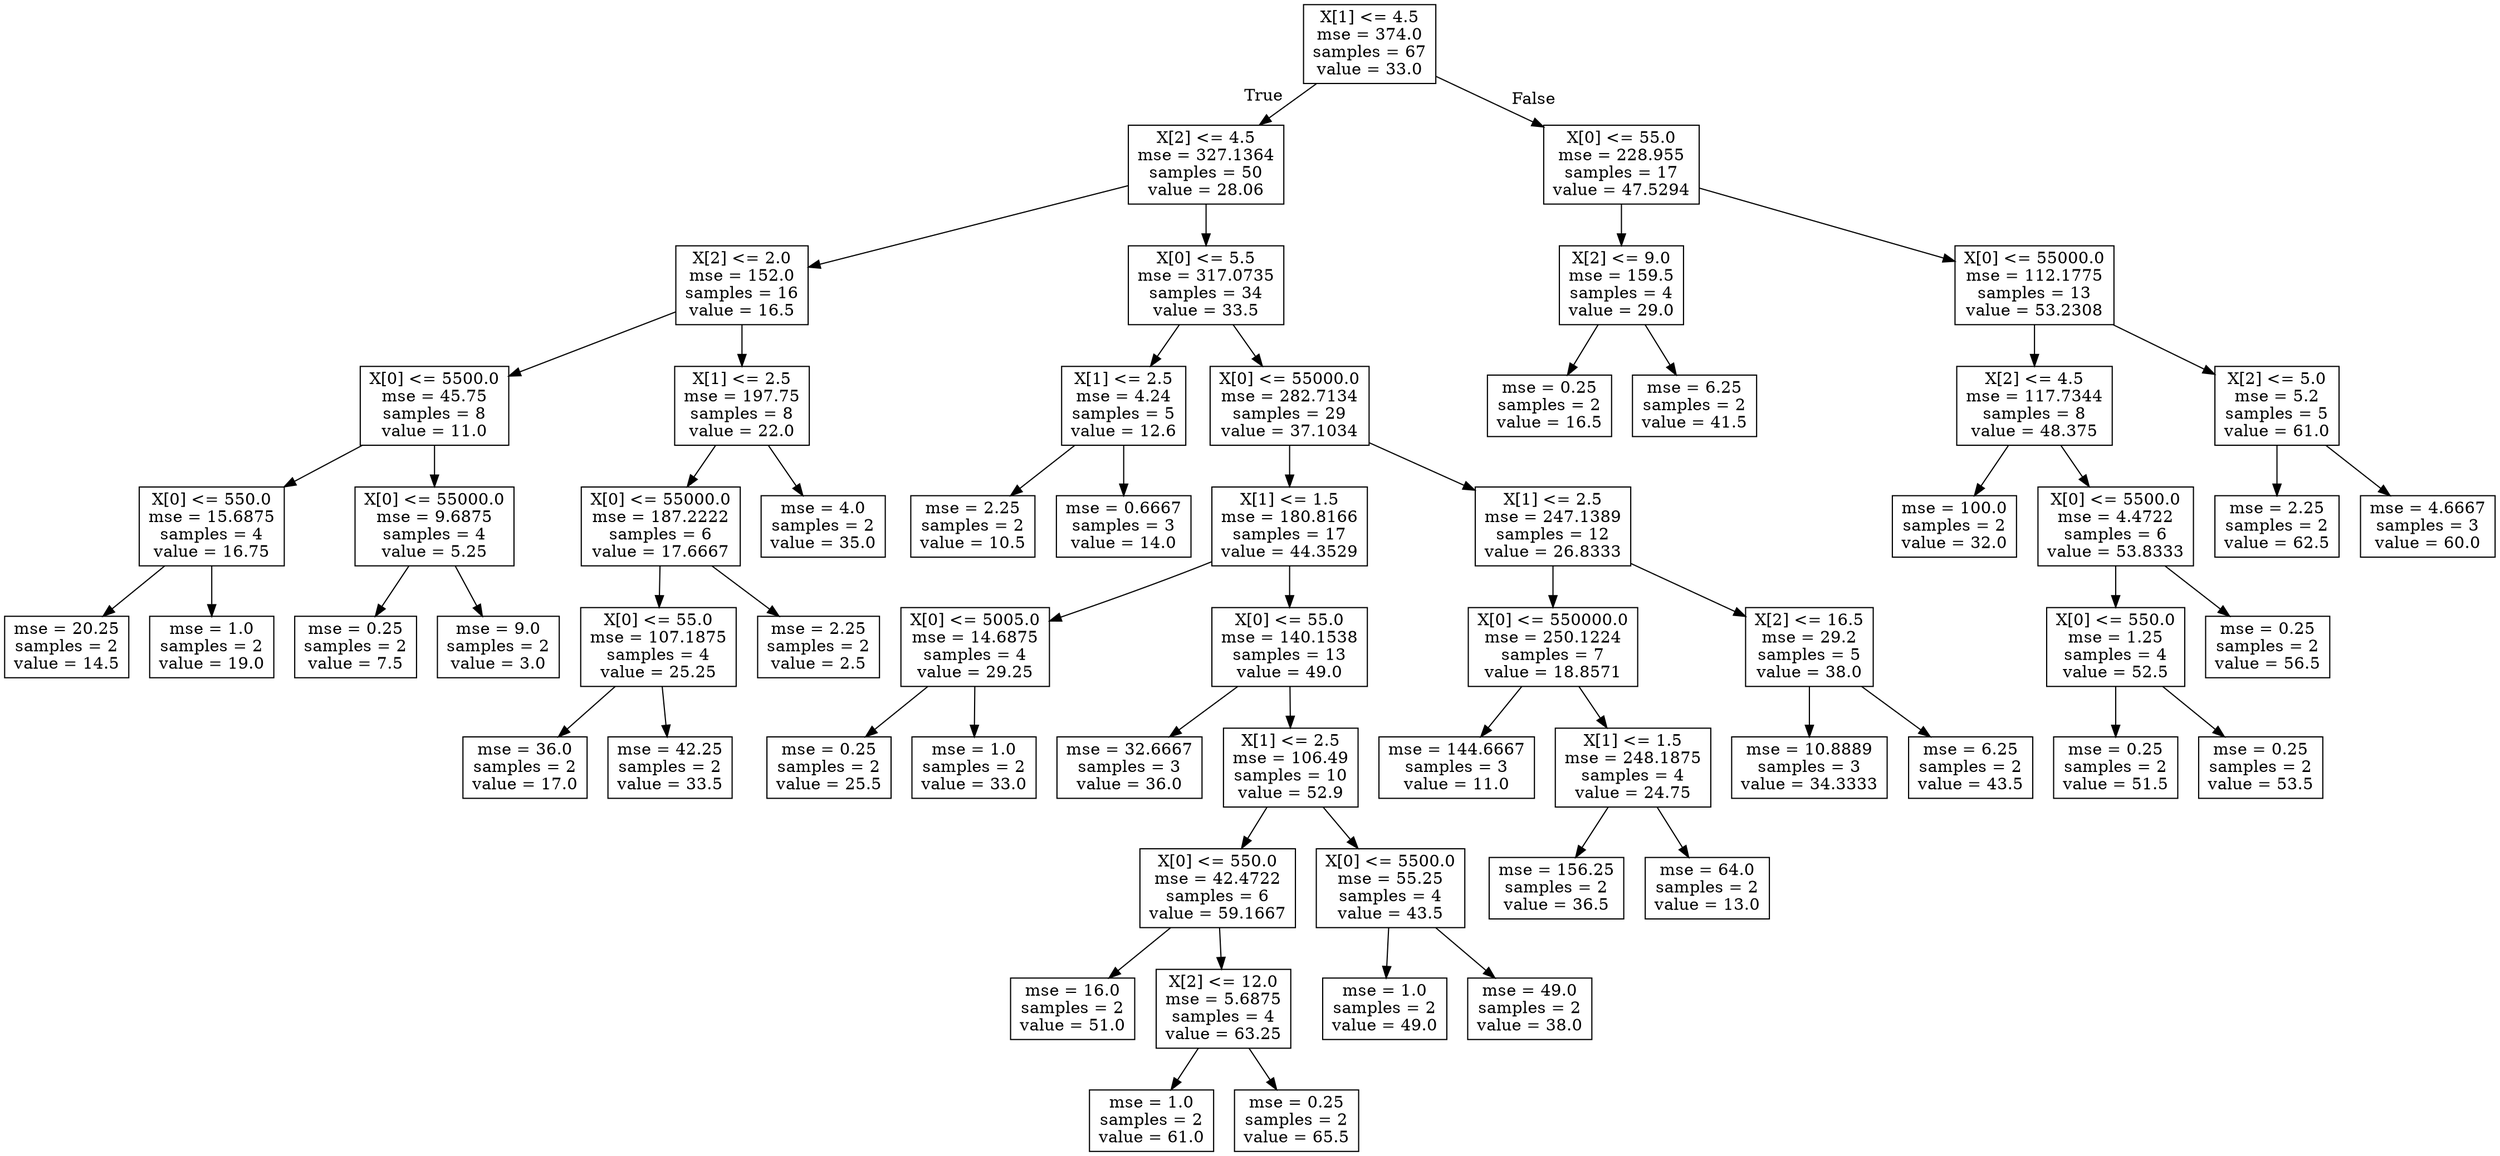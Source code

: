 digraph Tree {
node [shape=box] ;
0 [label="X[1] <= 4.5\nmse = 374.0\nsamples = 67\nvalue = 33.0"] ;
1 [label="X[2] <= 4.5\nmse = 327.1364\nsamples = 50\nvalue = 28.06"] ;
0 -> 1 [labeldistance=2.5, labelangle=45, headlabel="True"] ;
2 [label="X[2] <= 2.0\nmse = 152.0\nsamples = 16\nvalue = 16.5"] ;
1 -> 2 ;
3 [label="X[0] <= 5500.0\nmse = 45.75\nsamples = 8\nvalue = 11.0"] ;
2 -> 3 ;
4 [label="X[0] <= 550.0\nmse = 15.6875\nsamples = 4\nvalue = 16.75"] ;
3 -> 4 ;
5 [label="mse = 20.25\nsamples = 2\nvalue = 14.5"] ;
4 -> 5 ;
6 [label="mse = 1.0\nsamples = 2\nvalue = 19.0"] ;
4 -> 6 ;
7 [label="X[0] <= 55000.0\nmse = 9.6875\nsamples = 4\nvalue = 5.25"] ;
3 -> 7 ;
8 [label="mse = 0.25\nsamples = 2\nvalue = 7.5"] ;
7 -> 8 ;
9 [label="mse = 9.0\nsamples = 2\nvalue = 3.0"] ;
7 -> 9 ;
10 [label="X[1] <= 2.5\nmse = 197.75\nsamples = 8\nvalue = 22.0"] ;
2 -> 10 ;
11 [label="X[0] <= 55000.0\nmse = 187.2222\nsamples = 6\nvalue = 17.6667"] ;
10 -> 11 ;
12 [label="X[0] <= 55.0\nmse = 107.1875\nsamples = 4\nvalue = 25.25"] ;
11 -> 12 ;
13 [label="mse = 36.0\nsamples = 2\nvalue = 17.0"] ;
12 -> 13 ;
14 [label="mse = 42.25\nsamples = 2\nvalue = 33.5"] ;
12 -> 14 ;
15 [label="mse = 2.25\nsamples = 2\nvalue = 2.5"] ;
11 -> 15 ;
16 [label="mse = 4.0\nsamples = 2\nvalue = 35.0"] ;
10 -> 16 ;
17 [label="X[0] <= 5.5\nmse = 317.0735\nsamples = 34\nvalue = 33.5"] ;
1 -> 17 ;
18 [label="X[1] <= 2.5\nmse = 4.24\nsamples = 5\nvalue = 12.6"] ;
17 -> 18 ;
19 [label="mse = 2.25\nsamples = 2\nvalue = 10.5"] ;
18 -> 19 ;
20 [label="mse = 0.6667\nsamples = 3\nvalue = 14.0"] ;
18 -> 20 ;
21 [label="X[0] <= 55000.0\nmse = 282.7134\nsamples = 29\nvalue = 37.1034"] ;
17 -> 21 ;
22 [label="X[1] <= 1.5\nmse = 180.8166\nsamples = 17\nvalue = 44.3529"] ;
21 -> 22 ;
23 [label="X[0] <= 5005.0\nmse = 14.6875\nsamples = 4\nvalue = 29.25"] ;
22 -> 23 ;
24 [label="mse = 0.25\nsamples = 2\nvalue = 25.5"] ;
23 -> 24 ;
25 [label="mse = 1.0\nsamples = 2\nvalue = 33.0"] ;
23 -> 25 ;
26 [label="X[0] <= 55.0\nmse = 140.1538\nsamples = 13\nvalue = 49.0"] ;
22 -> 26 ;
27 [label="mse = 32.6667\nsamples = 3\nvalue = 36.0"] ;
26 -> 27 ;
28 [label="X[1] <= 2.5\nmse = 106.49\nsamples = 10\nvalue = 52.9"] ;
26 -> 28 ;
29 [label="X[0] <= 550.0\nmse = 42.4722\nsamples = 6\nvalue = 59.1667"] ;
28 -> 29 ;
30 [label="mse = 16.0\nsamples = 2\nvalue = 51.0"] ;
29 -> 30 ;
31 [label="X[2] <= 12.0\nmse = 5.6875\nsamples = 4\nvalue = 63.25"] ;
29 -> 31 ;
32 [label="mse = 1.0\nsamples = 2\nvalue = 61.0"] ;
31 -> 32 ;
33 [label="mse = 0.25\nsamples = 2\nvalue = 65.5"] ;
31 -> 33 ;
34 [label="X[0] <= 5500.0\nmse = 55.25\nsamples = 4\nvalue = 43.5"] ;
28 -> 34 ;
35 [label="mse = 1.0\nsamples = 2\nvalue = 49.0"] ;
34 -> 35 ;
36 [label="mse = 49.0\nsamples = 2\nvalue = 38.0"] ;
34 -> 36 ;
37 [label="X[1] <= 2.5\nmse = 247.1389\nsamples = 12\nvalue = 26.8333"] ;
21 -> 37 ;
38 [label="X[0] <= 550000.0\nmse = 250.1224\nsamples = 7\nvalue = 18.8571"] ;
37 -> 38 ;
39 [label="mse = 144.6667\nsamples = 3\nvalue = 11.0"] ;
38 -> 39 ;
40 [label="X[1] <= 1.5\nmse = 248.1875\nsamples = 4\nvalue = 24.75"] ;
38 -> 40 ;
41 [label="mse = 156.25\nsamples = 2\nvalue = 36.5"] ;
40 -> 41 ;
42 [label="mse = 64.0\nsamples = 2\nvalue = 13.0"] ;
40 -> 42 ;
43 [label="X[2] <= 16.5\nmse = 29.2\nsamples = 5\nvalue = 38.0"] ;
37 -> 43 ;
44 [label="mse = 10.8889\nsamples = 3\nvalue = 34.3333"] ;
43 -> 44 ;
45 [label="mse = 6.25\nsamples = 2\nvalue = 43.5"] ;
43 -> 45 ;
46 [label="X[0] <= 55.0\nmse = 228.955\nsamples = 17\nvalue = 47.5294"] ;
0 -> 46 [labeldistance=2.5, labelangle=-45, headlabel="False"] ;
47 [label="X[2] <= 9.0\nmse = 159.5\nsamples = 4\nvalue = 29.0"] ;
46 -> 47 ;
48 [label="mse = 0.25\nsamples = 2\nvalue = 16.5"] ;
47 -> 48 ;
49 [label="mse = 6.25\nsamples = 2\nvalue = 41.5"] ;
47 -> 49 ;
50 [label="X[0] <= 55000.0\nmse = 112.1775\nsamples = 13\nvalue = 53.2308"] ;
46 -> 50 ;
51 [label="X[2] <= 4.5\nmse = 117.7344\nsamples = 8\nvalue = 48.375"] ;
50 -> 51 ;
52 [label="mse = 100.0\nsamples = 2\nvalue = 32.0"] ;
51 -> 52 ;
53 [label="X[0] <= 5500.0\nmse = 4.4722\nsamples = 6\nvalue = 53.8333"] ;
51 -> 53 ;
54 [label="X[0] <= 550.0\nmse = 1.25\nsamples = 4\nvalue = 52.5"] ;
53 -> 54 ;
55 [label="mse = 0.25\nsamples = 2\nvalue = 51.5"] ;
54 -> 55 ;
56 [label="mse = 0.25\nsamples = 2\nvalue = 53.5"] ;
54 -> 56 ;
57 [label="mse = 0.25\nsamples = 2\nvalue = 56.5"] ;
53 -> 57 ;
58 [label="X[2] <= 5.0\nmse = 5.2\nsamples = 5\nvalue = 61.0"] ;
50 -> 58 ;
59 [label="mse = 2.25\nsamples = 2\nvalue = 62.5"] ;
58 -> 59 ;
60 [label="mse = 4.6667\nsamples = 3\nvalue = 60.0"] ;
58 -> 60 ;
}